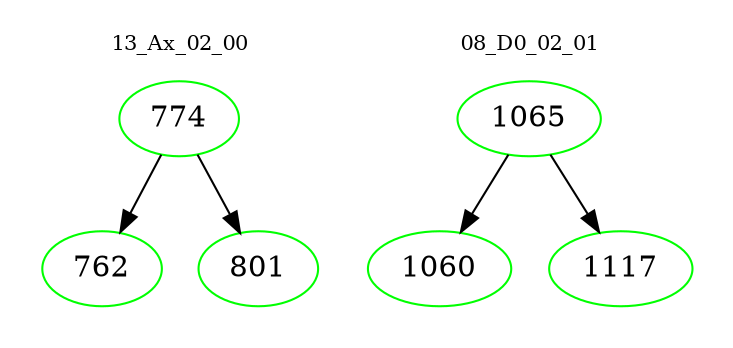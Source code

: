 digraph{
subgraph cluster_0 {
color = white
label = "13_Ax_02_00";
fontsize=10;
T0_774 [label="774", color="green"]
T0_774 -> T0_762 [color="black"]
T0_762 [label="762", color="green"]
T0_774 -> T0_801 [color="black"]
T0_801 [label="801", color="green"]
}
subgraph cluster_1 {
color = white
label = "08_D0_02_01";
fontsize=10;
T1_1065 [label="1065", color="green"]
T1_1065 -> T1_1060 [color="black"]
T1_1060 [label="1060", color="green"]
T1_1065 -> T1_1117 [color="black"]
T1_1117 [label="1117", color="green"]
}
}
